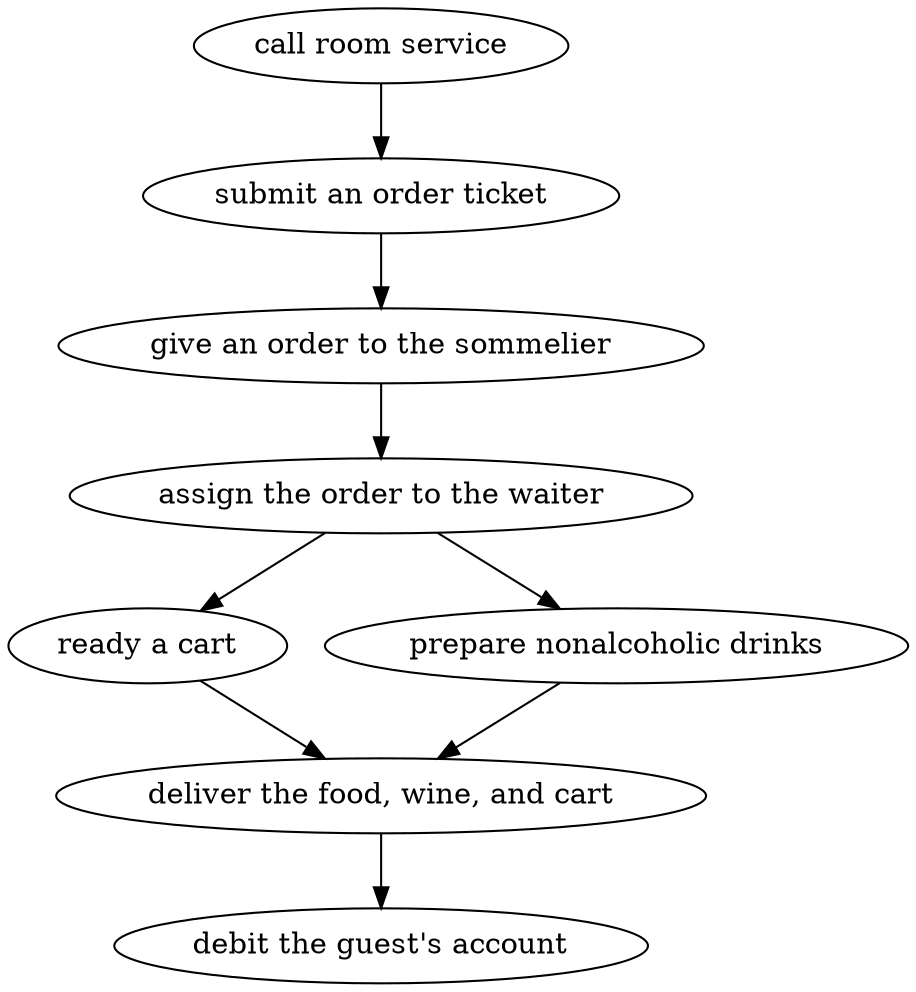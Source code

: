 strict digraph "doc-1.3" {
	graph [name="doc-1.3"];
	"call room service"	[attrs="{'type': 'Activity', 'label': 'call room service'}"];
	"submit an order ticket"	[attrs="{'type': 'Activity', 'label': 'submit an order ticket'}"];
	"call room service" -> "submit an order ticket"	[attrs="{'type': 'flow', 'label': 'flow'}"];
	"give an order to the sommelier"	[attrs="{'type': 'Activity', 'label': 'give an order to the sommelier'}"];
	"submit an order ticket" -> "give an order to the sommelier"	[attrs="{'type': 'flow', 'label': 'flow'}"];
	"assign the order to the waiter"	[attrs="{'type': 'Activity', 'label': 'assign the order to the waiter'}"];
	"give an order to the sommelier" -> "assign the order to the waiter"	[attrs="{'type': 'flow', 'label': 'flow'}"];
	"ready a cart"	[attrs="{'type': 'Activity', 'label': 'ready a cart'}"];
	"assign the order to the waiter" -> "ready a cart"	[attrs="{'type': 'flow', 'label': 'flow'}"];
	"prepare nonalcoholic drinks"	[attrs="{'type': 'Activity', 'label': 'prepare nonalcoholic drinks'}"];
	"assign the order to the waiter" -> "prepare nonalcoholic drinks"	[attrs="{'type': 'flow', 'label': 'flow'}"];
	"deliver the food, wine, and cart"	[attrs="{'type': 'Activity', 'label': 'deliver the food, wine, and cart'}"];
	"ready a cart" -> "deliver the food, wine, and cart"	[attrs="{'type': 'flow', 'label': 'flow'}"];
	"prepare nonalcoholic drinks" -> "deliver the food, wine, and cart"	[attrs="{'type': 'flow', 'label': 'flow'}"];
	"debit the guest's account"	[attrs="{'type': 'Activity', 'label': \"debit the guest's account\"}"];
	"deliver the food, wine, and cart" -> "debit the guest's account"	[attrs="{'type': 'flow', 'label': 'flow'}"];
}
